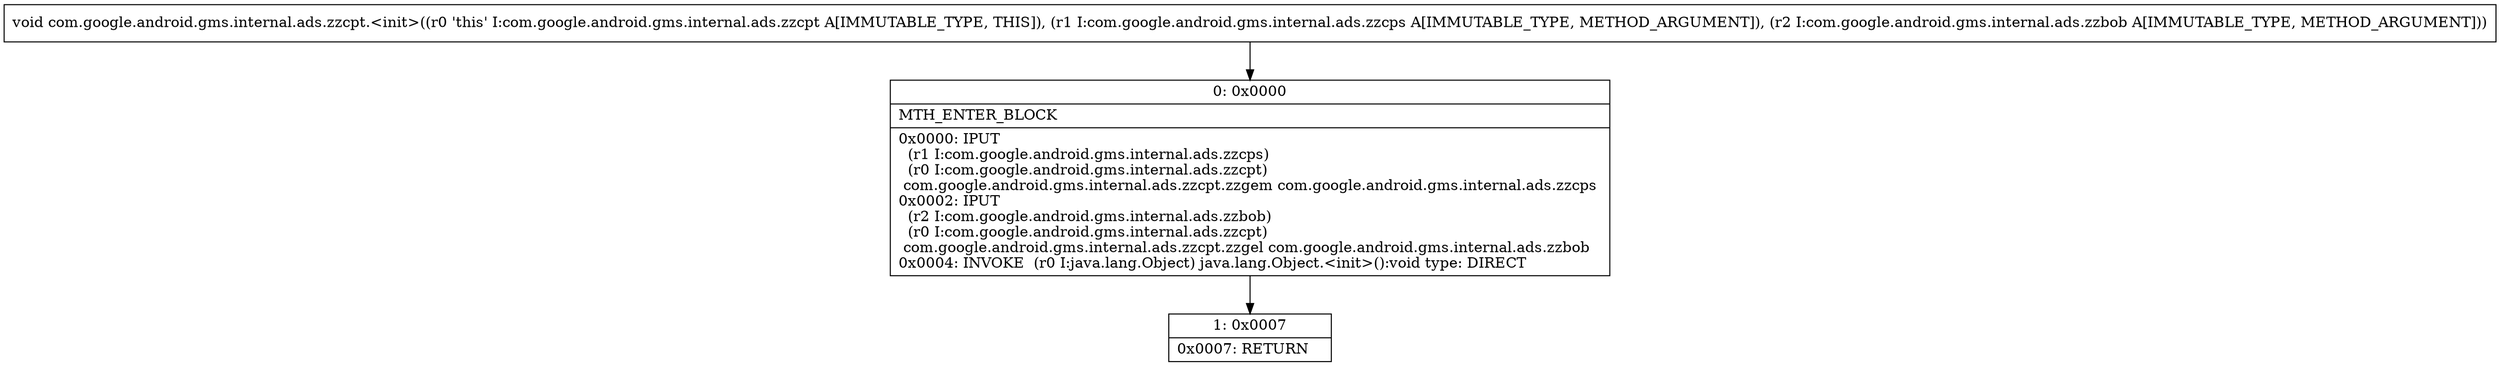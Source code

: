 digraph "CFG forcom.google.android.gms.internal.ads.zzcpt.\<init\>(Lcom\/google\/android\/gms\/internal\/ads\/zzcps;Lcom\/google\/android\/gms\/internal\/ads\/zzbob;)V" {
Node_0 [shape=record,label="{0\:\ 0x0000|MTH_ENTER_BLOCK\l|0x0000: IPUT  \l  (r1 I:com.google.android.gms.internal.ads.zzcps)\l  (r0 I:com.google.android.gms.internal.ads.zzcpt)\l com.google.android.gms.internal.ads.zzcpt.zzgem com.google.android.gms.internal.ads.zzcps \l0x0002: IPUT  \l  (r2 I:com.google.android.gms.internal.ads.zzbob)\l  (r0 I:com.google.android.gms.internal.ads.zzcpt)\l com.google.android.gms.internal.ads.zzcpt.zzgel com.google.android.gms.internal.ads.zzbob \l0x0004: INVOKE  (r0 I:java.lang.Object) java.lang.Object.\<init\>():void type: DIRECT \l}"];
Node_1 [shape=record,label="{1\:\ 0x0007|0x0007: RETURN   \l}"];
MethodNode[shape=record,label="{void com.google.android.gms.internal.ads.zzcpt.\<init\>((r0 'this' I:com.google.android.gms.internal.ads.zzcpt A[IMMUTABLE_TYPE, THIS]), (r1 I:com.google.android.gms.internal.ads.zzcps A[IMMUTABLE_TYPE, METHOD_ARGUMENT]), (r2 I:com.google.android.gms.internal.ads.zzbob A[IMMUTABLE_TYPE, METHOD_ARGUMENT])) }"];
MethodNode -> Node_0;
Node_0 -> Node_1;
}

